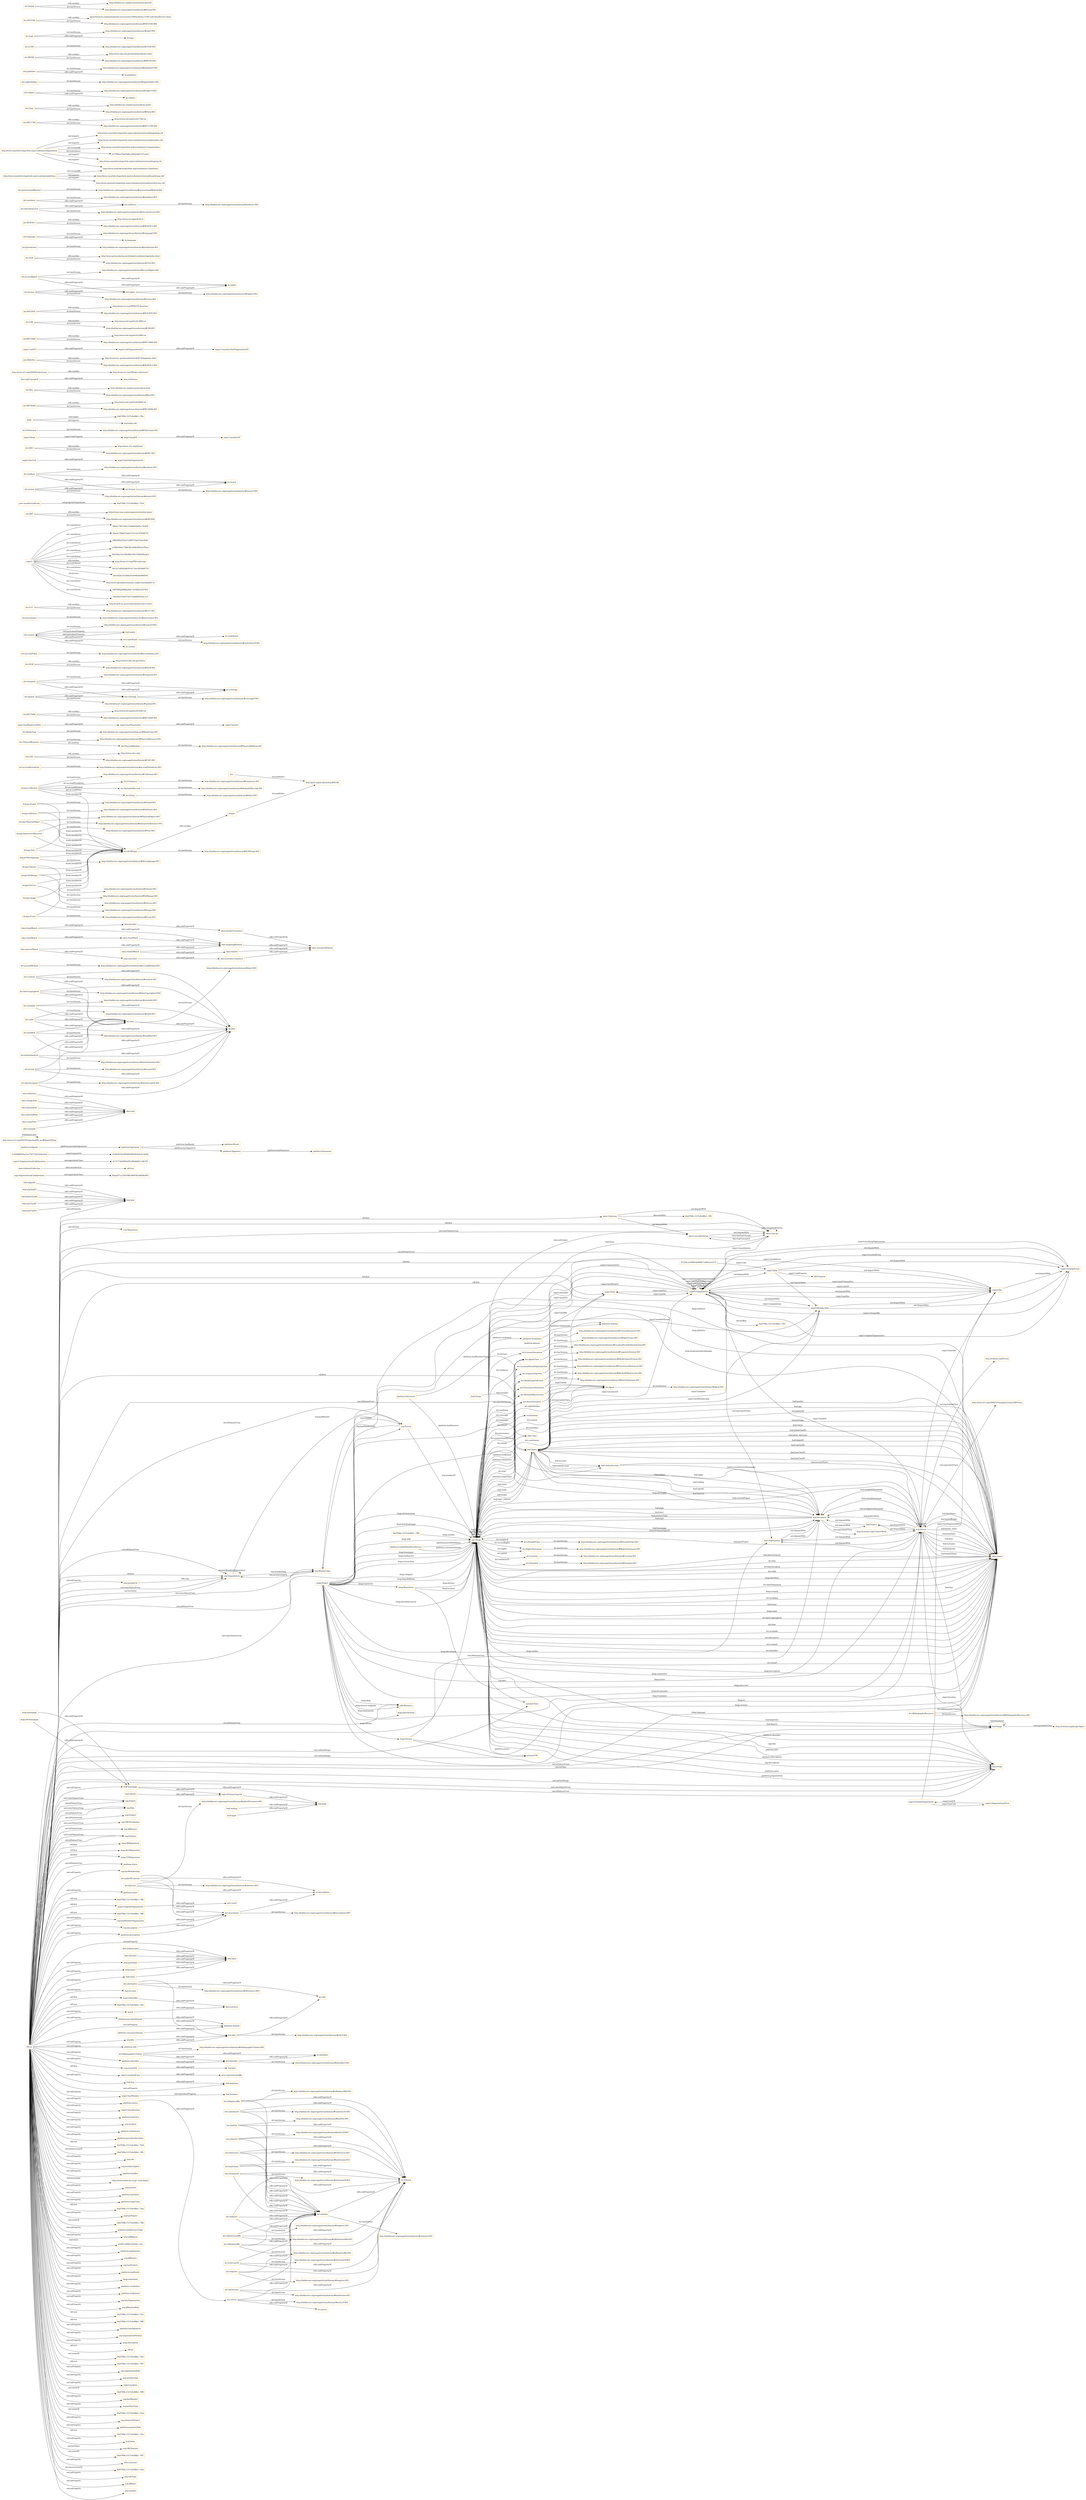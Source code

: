 digraph ar2dtool_diagram { 
rankdir=LR;
size="1501"
node [shape = rectangle, color="orange"]; "scm:Repository" "org:Organization" "org:Project" "org:Membership" "org:Role" "org:OrganizationalCollaboration" "org:Product" "org:Person" "6baad71cc256198b3000181d4f58e997" "org:ORGVocabulary" "org:Affiliation" "skos:Concept" "org:Position" "doap:BKRepository" "doap:ArchRepository" "doap:CVSRepository" "6faf709b:1537e9c88b1:-7ff9" "6faf709b:1537e9c88b1:-7ff5" "skos:OrderedCollection" "skos:Collection" "skos:ConceptScheme" "4c72773bd600ef05cf8b9d80c7c8b791" "2e2b0f68f59ae3a1792716d1bfdac6a9" "orgw3:Post" "orgw3:Site" "orgw3:FormalOrganization" "orgw3:OrganizationalCollaboration" "67324cca2994cafa6d8c7ad8a1ee217f" "9140cb53be894664f46582b4c0a3d3f4" "orgw3:Organization" "orgw3:Role" "orgw3:OrganizationalUnit" "orgw3:ChangeEvent" "orgw3:Membership" "platform:Operation" "platform:Result" "platform:Endpoint" "platform:Signature" "platform:Parameter" "platform:Vocabulary" "platform:Domain" "platform:Harvester" "platform:LinkedDataMicroService" "platform:Entry" "foaf:Image" "foaf:Project" "foaf:Agent" "foaf:Document" "rdfs:Class" "http://www.w3.org/2003/01/geo/wgs84_pos#SpatialThing" "foaf:OnlineAccount" "foaf:Person" "foaf:Organization" "foaf:Group" ; /*classes style*/
	"skos:definition" -> "skos:note" [ label = "rdfs:subPropertyOf" ];
	"dct:created" -> "dc:date" [ label = "rdfs:subPropertyOf" ];
	"dct:created" -> "http://dublincore.org/usage/terms/history/#created-003" [ label = "dct:hasVersion" ];
	"dct:created" -> "dct:date" [ label = "rdfs:subPropertyOf" ];
	"foaf:skypeID" -> "foaf:nick" [ label = "rdfs:subPropertyOf" ];
	"dct:accrualMethod" -> "http://dublincore.org/usage/terms/history/#accrualMethod-003" [ label = "dct:hasVersion" ];
	"skos:narrowerTransitive" -> "skos:semanticRelation" [ label = "rdfs:subPropertyOf" ];
	"dct:BibliographicResource" -> "http://dublincore.org/usage/terms/history/#BibliographicResource-001" [ label = "dct:hasVersion" ];
	"dctype:Sound" -> "dct:DCMIType" [ label = "dcam:memberOf" ];
	"dctype:Sound" -> "http://dublincore.org/usage/terms/history/#Sound-003" [ label = "dct:hasVersion" ];
	"dct:accrualPeriodicity" -> "http://dublincore.org/usage/terms/history/#accrualPeriodicity-003" [ label = "dct:hasVersion" ];
	"dct:LicenseDocument" -> "http://dublincore.org/usage/terms/history/#LicenseDocument-001" [ label = "dct:hasVersion" ];
	"dct:description" -> "dc:description" [ label = "rdfs:subPropertyOf" ];
	"dct:description" -> "http://dublincore.org/usage/terms/history/#descriptionT-001" [ label = "dct:hasVersion" ];
	"dctype:Software" -> "dct:DCMIType" [ label = "dcam:memberOf" ];
	"dctype:Software" -> "http://dublincore.org/usage/terms/history/#Software-003" [ label = "dct:hasVersion" ];
	"dct:UDC" -> "http://www.udcc.org/" [ label = "rdfs:seeAlso" ];
	"dct:UDC" -> "http://dublincore.org/usage/terms/history/#UDC-003" [ label = "dct:hasVersion" ];
	"dct:isReplacedBy" -> "dc:relation" [ label = "rdfs:subPropertyOf" ];
	"dct:isReplacedBy" -> "dct:relation" [ label = "rdfs:subPropertyOf" ];
	"dct:isReplacedBy" -> "http://dublincore.org/usage/terms/history/#isReplacedBy-003" [ label = "dct:hasVersion" ];
	"skos:mappingRelation" -> "skos:semanticRelation" [ label = "rdfs:subPropertyOf" ];
	"dct:hasPart" -> "dc:relation" [ label = "rdfs:subPropertyOf" ];
	"dct:hasPart" -> "http://dublincore.org/usage/terms/history/#hasPart-003" [ label = "dct:hasVersion" ];
	"dct:hasPart" -> "dct:relation" [ label = "rdfs:subPropertyOf" ];
	"dct:Agent" -> "http://dublincore.org/usage/terms/history/#Agent-001" [ label = "dct:hasVersion" ];
	"dctype:InteractiveResource" -> "dct:DCMIType" [ label = "dcam:memberOf" ];
	"dctype:InteractiveResource" -> "http://dublincore.org/usage/terms/history/#InteractiveResource-003" [ label = "dct:hasVersion" ];
	"skos:broader" -> "skos:broaderTransitive" [ label = "rdfs:subPropertyOf" ];
	"dct:source" -> "dc:source" [ label = "rdfs:subPropertyOf" ];
	"dct:source" -> "dct:relation" [ label = "rdfs:subPropertyOf" ];
	"dct:source" -> "http://dublincore.org/usage/terms/history/#sourceT-001" [ label = "dct:hasVersion" ];
	"skos:ConceptScheme" -> "skos:Concept" [ label = "owl:disjointWith" ];
	"dct:PhysicalResource" -> "http://dublincore.org/usage/terms/history/#PhysicalResource-001" [ label = "dct:hasVersion" ];
	"dct:relation" -> "http://dublincore.org/usage/terms/history/#relationT-001" [ label = "dct:hasVersion" ];
	"dct:relation" -> "dc:relation" [ label = "rdfs:subPropertyOf" ];
	"dct:isPartOf" -> "dc:relation" [ label = "rdfs:subPropertyOf" ];
	"dct:isPartOf" -> "dct:relation" [ label = "rdfs:subPropertyOf" ];
	"dct:isPartOf" -> "http://dublincore.org/usage/terms/history/#isPartOf-003" [ label = "dct:hasVersion" ];
	"foaf:weblog" -> "foaf:page" [ label = "rdfs:subPropertyOf" ];
	"platform:description" -> "dct:description" [ label = "rdfs:subPropertyOf" ];
	"dct:MediaType" -> "http://dublincore.org/usage/terms/history/#MediaType-001" [ label = "dct:hasVersion" ];
	"orgw3:originalOrganization" -> "prov:used" [ label = "rdfs:subPropertyOf" ];
	"dct:AgentClass" -> "http://dublincore.org/usage/terms/history/#AgentClass-003" [ label = "dct:hasVersion" ];
	"orgw3:hasPrimarySite" -> "orgw3:hasSite" [ label = "rdfs:subPropertyOf" ];
	"dct:tableOfContents" -> "dct:description" [ label = "rdfs:subPropertyOf" ];
	"dct:tableOfContents" -> "dc:description" [ label = "rdfs:subPropertyOf" ];
	"dct:tableOfContents" -> "http://dublincore.org/usage/terms/history/#tableOfContents-003" [ label = "dct:hasVersion" ];
	"dct:RFC5646" -> "http://www.ietf.org/rfc/rfc5646.txt" [ label = "rdfs:seeAlso" ];
	"dct:RFC5646" -> "http://dublincore.org/usage/terms/history/#RFC5646-001" [ label = "dct:hasVersion" ];
	"skos:broadMatch" -> "skos:broader" [ label = "rdfs:subPropertyOf" ];
	"skos:broadMatch" -> "skos:mappingRelation" [ label = "rdfs:subPropertyOf" ];
	"dct:dateCopyrighted" -> "dct:date" [ label = "rdfs:subPropertyOf" ];
	"dct:dateCopyrighted" -> "dc:date" [ label = "rdfs:subPropertyOf" ];
	"dct:dateCopyrighted" -> "http://dublincore.org/usage/terms/history/#dateCopyrighted-002" [ label = "dct:hasVersion" ];
	"dct:coverage" -> "http://dublincore.org/usage/terms/history/#coverageT-001" [ label = "dct:hasVersion" ];
	"dct:coverage" -> "dc:coverage" [ label = "rdfs:subPropertyOf" ];
	"dct:NLM" -> "http://wwwcf.nlm.nih.gov/class/" [ label = "rdfs:seeAlso" ];
	"dct:NLM" -> "http://dublincore.org/usage/terms/history/#NLM-002" [ label = "dct:hasVersion" ];
	"dct:accrualPolicy" -> "http://dublincore.org/usage/terms/history/#accrualPolicy-003" [ label = "dct:hasVersion" ];
	"skos:related" -> "skos:semanticRelation" [ label = "rdfs:subPropertyOf" ];
	"dct:creator" -> "http://dublincore.org/usage/terms/history/#creatorT-002" [ label = "dct:hasVersion" ];
	"dct:creator" -> "foaf:maker" [ label = "owl:equivalentProperty" ];
	"dct:creator" -> "dct:contributor" [ label = "rdfs:subPropertyOf" ];
	"dct:creator" -> "dc:creator" [ label = "rdfs:subPropertyOf" ];
	"dct:provenance" -> "http://dublincore.org/usage/terms/history/#provenance-002" [ label = "dct:hasVersion" ];
	"dctype:Collection" -> "dct:DCMIType" [ label = "dcam:memberOf" ];
	"dctype:Collection" -> "http://dublincore.org/usage/terms/history/#Collection-003" [ label = "dct:hasVersion" ];
	"dct:LCC" -> "http://lcweb.loc.gov/catdir/cpso/lcco/lcco.html" [ label = "rdfs:seeAlso" ];
	"dct:LCC" -> "http://dublincore.org/usage/terms/history/#LCC-003" [ label = "dct:hasVersion" ];
	"dctype:PhysicalObject" -> "dct:DCMIType" [ label = "dcam:memberOf" ];
	"dctype:PhysicalObject" -> "http://dublincore.org/usage/terms/history/#PhysicalObject-003" [ label = "dct:hasVersion" ];
	"orgw3:" -> "09e5c73612d9c210dd0d2fd5ac7dcf5b" [ label = "dct:contributor" ];
	"orgw3:" -> "dbdcfc789dd7fa0e572133e79304875f" [ label = "dct:contributor" ];
	"orgw3:" -> "28fb380a55b2212f99733ba70ebc856c" [ label = "dct:contributor" ];
	"orgw3:" -> "a328b344e178b438c20db249a3a79ace" [ label = "dct:contributor" ];
	"orgw3:" -> "09a30da14e160e8bb109c104b580aab3" [ label = "dct:contributor" ];
	"orgw3:" -> "http://www.w3.org/TR/vocab-org/" [ label = "rdfs:seeAlso" ];
	"orgw3:" -> "3b1557e85b5b8291417eee383fdd9755" [ label = "dct:contributor" ];
	"orgw3:" -> "bd1ed2b11b16fdcf1be04fabfe80f500" [ label = "dct:contributor" ];
	"orgw3:" -> "http://www.opendatacommons.org/licenses/pddl/1.0/" [ label = "dct:license" ];
	"orgw3:" -> "5f97089a608bb264c73c509d3cf57951" [ label = "dct:contributor" ];
	"orgw3:" -> "76ee95cf7a9cf72b315d448503dec1a7" [ label = "dct:contributor" ];
	"dct:title" -> "dc:title" [ label = "rdfs:subPropertyOf" ];
	"dct:title" -> "http://dublincore.org/usage/terms/history/#titleT-002" [ label = "dct:hasVersion" ];
	"dct:IMT" -> "http://www.iana.org/assignments/media-types/" [ label = "rdfs:seeAlso" ];
	"dct:IMT" -> "http://dublincore.org/usage/terms/history/#IMT-004" [ label = "dct:hasVersion" ];
	"dct:LocationPeriodOrJurisdiction" -> "http://dublincore.org/usage/terms/history/#LocationPeriodOrJurisdiction-001" [ label = "dct:hasVersion" ];
	"prov:wasDerivedFrom" -> "6faf709b:1537e9c88b1:-7fe9" [ label = "owl:propertyChainAxiom" ];
	"dct:medium" -> "http://dublincore.org/usage/terms/history/#medium-003" [ label = "dct:hasVersion" ];
	"dct:medium" -> "dct:format" [ label = "rdfs:subPropertyOf" ];
	"dct:medium" -> "dc:format" [ label = "rdfs:subPropertyOf" ];
	"dct:available" -> "http://dublincore.org/usage/terms/history/#available-003" [ label = "dct:hasVersion" ];
	"dct:available" -> "dc:date" [ label = "rdfs:subPropertyOf" ];
	"dct:available" -> "dct:date" [ label = "rdfs:subPropertyOf" ];
	"orgw3:Membership" -> "orgw3:ChangeEvent" [ label = "owl:disjointWith" ];
	"orgw3:Membership" -> "orgw3:Site" [ label = "owl:disjointWith" ];
	"foaf:icqChatID" -> "foaf:nick" [ label = "rdfs:subPropertyOf" ];
	"skos:changeNote" -> "skos:note" [ label = "rdfs:subPropertyOf" ];
	"skos:prefLabel" -> "rdfs:label" [ label = "rdfs:subPropertyOf" ];
	"orgw3:hasRegisteredSite" -> "orgw3:hasPrimarySite" [ label = "rdfs:subPropertyOf" ];
	"orgw3:hasUnit" -> "orgw3:hasSubOrganization" [ label = "rdfs:subPropertyOf" ];
	"dct:hasFormat" -> "http://dublincore.org/usage/terms/history/#hasFormat-003" [ label = "dct:hasVersion" ];
	"dct:hasFormat" -> "dct:relation" [ label = "rdfs:subPropertyOf" ];
	"dct:hasFormat" -> "dc:relation" [ label = "rdfs:subPropertyOf" ];
	"foaf:homepage" -> "foaf:page" [ label = "rdfs:subPropertyOf" ];
	"foaf:homepage" -> "foaf:isPrimaryTopicOf" [ label = "rdfs:subPropertyOf" ];
	"dct:LinguisticSystem" -> "http://dublincore.org/usage/terms/history/#LinguisticSystem-001" [ label = "dct:hasVersion" ];
	"org:id" -> "skos:notation" [ label = "rdfs:subPropertyOf" ];
	"dct:DDC" -> "http://www.oclc.org/dewey/" [ label = "rdfs:seeAlso" ];
	"dct:DDC" -> "http://dublincore.org/usage/terms/history/#DDC-003" [ label = "dct:hasVersion" ];
	"skos:broaderTransitive" -> "skos:semanticRelation" [ label = "rdfs:subPropertyOf" ];
	"orgw3:headOf" -> "orgw3:memberOf" [ label = "rdfs:subPropertyOf" ];
	"dct:FileFormat" -> "http://dublincore.org/usage/terms/history/#FileFormat-001" [ label = "dct:hasVersion" ];
	"doap:" -> "6faf709b:1537e9c88b1:-7ffa" [ label = "foaf:maker" ];
	"doap:" -> "foaf:index.rdf" [ label = "owl:imports" ];
	"skos:narrowMatch" -> "skos:narrower" [ label = "rdfs:subPropertyOf" ];
	"skos:narrowMatch" -> "skos:mappingRelation" [ label = "rdfs:subPropertyOf" ];
	"skos:hiddenLabel" -> "rdfs:label" [ label = "rdfs:subPropertyOf" ];
	"dct:RFC4646" -> "http://www.ietf.org/rfc/rfc4646.txt" [ label = "rdfs:seeAlso" ];
	"dct:RFC4646" -> "http://dublincore.org/usage/terms/history/#RFC4646-001" [ label = "dct:hasVersion" ];
	"dct:Frequency" -> "http://dublincore.org/usage/terms/history/#Frequency-001" [ label = "dct:hasVersion" ];
	"foaf:maker" -> "dct:creator" [ label = "owl:equivalentProperty" ];
	"dct:bibliographicCitation" -> "http://dublincore.org/usage/terms/history/#bibliographicCitation-002" [ label = "dct:hasVersion" ];
	"dct:bibliographicCitation" -> "dc:identifier" [ label = "rdfs:subPropertyOf" ];
	"dct:bibliographicCitation" -> "dct:identifier" [ label = "rdfs:subPropertyOf" ];
	"dct:replaces" -> "http://dublincore.org/usage/terms/history/#replaces-003" [ label = "dct:hasVersion" ];
	"dct:replaces" -> "dc:relation" [ label = "rdfs:subPropertyOf" ];
	"dct:replaces" -> "dct:relation" [ label = "rdfs:subPropertyOf" ];
	"dct:Box" -> "http://dublincore.org/documents/dcmi-box/" [ label = "rdfs:seeAlso" ];
	"dct:Box" -> "http://dublincore.org/usage/terms/history/#Box-003" [ label = "dct:hasVersion" ];
	"orgw3:Organization" -> "orgw3:Role" [ label = "owl:disjointWith" ];
	"orgw3:Organization" -> "orgw3:ChangeEvent" [ label = "owl:disjointWith" ];
	"orgw3:Organization" -> "foaf:Organization" [ label = "owl:equivalentClass" ];
	"orgw3:Organization" -> "orgw3:Membership" [ label = "owl:disjointWith" ];
	"orgw3:Organization" -> "6faf709b:1537e9c88b1:-7ff2" [ label = "owl:hasKey" ];
	"orgw3:Organization" -> "orgw3:Site" [ label = "owl:disjointWith" ];
	"skos:topConceptOf" -> "skos:inScheme" [ label = "rdfs:subPropertyOf" ];
	"doap:old-homepage" -> "foaf:homepage" [ label = "rdfs:subPropertyOf" ];
	"dct:" -> "http://purl.org/dc/aboutdcmi#DCMI" [ label = "dct:publisher" ];
	"http://www.w3.org/2004/02/skos/core" -> "http://www.w3.org/TR/skos-reference/" [ label = "rdfs:seeAlso" ];
	"foaf:openid" -> "foaf:isPrimaryTopicOf" [ label = "rdfs:subPropertyOf" ];
	"dct:temporal" -> "dct:coverage" [ label = "rdfs:subPropertyOf" ];
	"dct:temporal" -> "http://dublincore.org/usage/terms/history/#temporal-003" [ label = "dct:hasVersion" ];
	"dct:temporal" -> "dc:coverage" [ label = "rdfs:subPropertyOf" ];
	"dct:ISO639-2" -> "http://lcweb.loc.gov/standards/iso639-2/langhome.html" [ label = "rdfs:seeAlso" ];
	"dct:ISO639-2" -> "http://dublincore.org/usage/terms/history/#ISO639-2-003" [ label = "dct:hasVersion" ];
	"dct:valid" -> "dc:date" [ label = "rdfs:subPropertyOf" ];
	"dct:valid" -> "dct:date" [ label = "rdfs:subPropertyOf" ];
	"dct:valid" -> "http://dublincore.org/usage/terms/history/#valid-003" [ label = "dct:hasVersion" ];
	"skos:relatedMatch" -> "skos:related" [ label = "rdfs:subPropertyOf" ];
	"skos:relatedMatch" -> "skos:mappingRelation" [ label = "rdfs:subPropertyOf" ];
	"orgw3:subOrganizationOf" -> "orgw3:transitiveSubOrganizationOf" [ label = "rdfs:subPropertyOf" ];
	"dct:RFC3066" -> "http://www.ietf.org/rfc/rfc3066.txt" [ label = "rdfs:seeAlso" ];
	"dct:RFC3066" -> "http://dublincore.org/usage/terms/history/#RFC3066-002" [ label = "dct:hasVersion" ];
	"doap:name" -> "rdfs:label" [ label = "rdfs:subPropertyOf" ];
	"platform:providesDomain" -> "platform:domain" [ label = "rdfs:subPropertyOf" ];
	"dct:extent" -> "http://dublincore.org/usage/terms/history/#extent-003" [ label = "dct:hasVersion" ];
	"dct:extent" -> "dc:format" [ label = "rdfs:subPropertyOf" ];
	"dct:extent" -> "dct:format" [ label = "rdfs:subPropertyOf" ];
	"dct:MediaTypeOrExtent" -> "http://dublincore.org/usage/terms/history/#MediaTypeOrExtent-001" [ label = "dct:hasVersion" ];
	"dct:URI" -> "http://www.ietf.org/rfc/rfc3986.txt" [ label = "rdfs:seeAlso" ];
	"dct:URI" -> "http://dublincore.org/usage/terms/history/#URI-003" [ label = "dct:hasVersion" ];
	"dct:date" -> "http://dublincore.org/usage/terms/history/#dateT-001" [ label = "dct:hasVersion" ];
	"dct:date" -> "dc:date" [ label = "rdfs:subPropertyOf" ];
	"dct:PhysicalMedium" -> "http://dublincore.org/usage/terms/history/#PhysicalMedium-001" [ label = "dct:hasVersion" ];
	"dct:W3CDTF" -> "http://www.w3.org/TR/NOTE-datetime" [ label = "rdfs:seeAlso" ];
	"dct:W3CDTF" -> "http://dublincore.org/usage/terms/history/#W3CDTF-003" [ label = "dct:hasVersion" ];
	"dct:accessRights" -> "dc:rights" [ label = "rdfs:subPropertyOf" ];
	"dct:accessRights" -> "dct:rights" [ label = "rdfs:subPropertyOf" ];
	"dct:accessRights" -> "http://dublincore.org/usage/terms/history/#accessRights-002" [ label = "dct:hasVersion" ];
	"platform:title" -> "dct:title" [ label = "rdfs:subPropertyOf" ];
	"dct:ProvenanceStatement" -> "http://dublincore.org/usage/terms/history/#ProvenanceStatement-001" [ label = "dct:hasVersion" ];
	"org:OrganizationalCollaboration" -> "6baad71cc256198b3000181d4f58e997" [ label = "owl:equivalentClass" ];
	"dct:TGN" -> "http://www.getty.edu/research/tools/vocabulary/tgn/index.html" [ label = "rdfs:seeAlso" ];
	"dct:TGN" -> "http://dublincore.org/usage/terms/history/#TGN-003" [ label = "dct:hasVersion" ];
	"dct:Jurisdiction" -> "http://dublincore.org/usage/terms/history/#Jurisdiction-001" [ label = "dct:hasVersion" ];
	"dct:DCMIType" -> "dctype:" [ label = "rdfs:seeAlso" ];
	"dct:DCMIType" -> "http://dublincore.org/usage/terms/history/#DCMIType-005" [ label = "dct:hasVersion" ];
	"orgw3:identifier" -> "skos:notation" [ label = "rdfs:subPropertyOf" ];
	"dct:language" -> "http://dublincore.org/usage/terms/history/#languageT-001" [ label = "dct:hasVersion" ];
	"dct:language" -> "dc:language" [ label = "rdfs:subPropertyOf" ];
	"orgw3:OrganizationalCollaboration" -> "4c72773bd600ef05cf8b9d80c7c8b791" [ label = "owl:equivalentClass" ];
	"foaf:Image" -> "http://schema.org/ImageObject" [ label = "owl:equivalentClass" ];
	"foaf:Person" -> "foaf:Project" [ label = "owl:disjointWith" ];
	"foaf:Person" -> "http://schema.org/Person" [ label = "owl:equivalentClass" ];
	"foaf:Person" -> "http://www.w3.org/2000/10/swap/pim/contact#Person" [ label = "owl:equivalentClass" ];
	"foaf:Person" -> "foaf:Organization" [ label = "owl:disjointWith" ];
	"orgw3:Head" -> "orgw3:headOf" [ label = "orgw3:roleProperty" ];
	"org:createdOn" -> "org:date" [ label = "rdfs:subPropertyOf" ];
	"dct:isRequiredBy" -> "dc:relation" [ label = "rdfs:subPropertyOf" ];
	"dct:isRequiredBy" -> "http://dublincore.org/usage/terms/history/#isRequiredBy-003" [ label = "dct:hasVersion" ];
	"dct:isRequiredBy" -> "dct:relation" [ label = "rdfs:subPropertyOf" ];
	"dct:ISO639-3" -> "http://www.sil.org/iso639-3/" [ label = "rdfs:seeAlso" ];
	"dct:ISO639-3" -> "http://dublincore.org/usage/terms/history/#ISO639-3-001" [ label = "dct:hasVersion" ];
	"foaf:name" -> "rdfs:label" [ label = "rdfs:subPropertyOf" ];
	"dctype:Text" -> "dct:DCMIType" [ label = "dcam:memberOf" ];
	"dctype:Text" -> "http://dublincore.org/usage/terms/history/#Text-003" [ label = "dct:hasVersion" ];
	"orgw3:unitOf" -> "orgw3:subOrganizationOf" [ label = "rdfs:subPropertyOf" ];
	"dctype:MovingImage" -> "dct:DCMIType" [ label = "dcam:memberOf" ];
	"dctype:MovingImage" -> "http://dublincore.org/usage/terms/history/#MovingImage-003" [ label = "dct:hasVersion" ];
	"skos:historyNote" -> "skos:note" [ label = "rdfs:subPropertyOf" ];
	"dctype:Image" -> "dct:DCMIType" [ label = "dcam:memberOf" ];
	"dctype:Image" -> "http://dublincore.org/usage/terms/history/#Image-004" [ label = "dct:hasVersion" ];
	"skos:editorialNote" -> "skos:note" [ label = "rdfs:subPropertyOf" ];
	"dct:isVersionOf" -> "http://dublincore.org/usage/terms/history/#isVersionOf-003" [ label = "dct:hasVersion" ];
	"dct:isVersionOf" -> "dct:relation" [ label = "rdfs:subPropertyOf" ];
	"dct:isVersionOf" -> "dc:relation" [ label = "rdfs:subPropertyOf" ];
	"orgw3:Site" -> "orgw3:ChangeEvent" [ label = "owl:disjointWith" ];
	"orgw3:resultedFrom" -> "prov:wasGeneratedBy" [ label = "rdfs:subPropertyOf" ];
	"dct:conformsTo" -> "dc:relation" [ label = "rdfs:subPropertyOf" ];
	"dct:conformsTo" -> "http://dublincore.org/usage/terms/history/#conformsTo-003" [ label = "dct:hasVersion" ];
	"dct:conformsTo" -> "dct:relation" [ label = "rdfs:subPropertyOf" ];
	"dct:issued" -> "dct:date" [ label = "rdfs:subPropertyOf" ];
	"dct:issued" -> "http://dublincore.org/usage/terms/history/#issued-003" [ label = "dct:hasVersion" ];
	"dct:issued" -> "dc:date" [ label = "rdfs:subPropertyOf" ];
	"foaf:yahooChatID" -> "foaf:nick" [ label = "rdfs:subPropertyOf" ];
	"dct:abstract" -> "dct:description" [ label = "rdfs:subPropertyOf" ];
	"dct:abstract" -> "dc:description" [ label = "rdfs:subPropertyOf" ];
	"dct:abstract" -> "http://dublincore.org/usage/terms/history/#abstract-003" [ label = "dct:hasVersion" ];
	"dct:MethodOfAccrual" -> "http://dublincore.org/usage/terms/history/#MethodOfAccrual-001" [ label = "dct:hasVersion" ];
	"foaf:aimChatID" -> "foaf:nick" [ label = "rdfs:subPropertyOf" ];
	"dctype:StillImage" -> "http://dublincore.org/usage/terms/history/#StillImage-003" [ label = "dct:hasVersion" ];
	"dctype:StillImage" -> "dct:DCMIType" [ label = "dcam:memberOf" ];
	"platform:consumesDomain" -> "platform:domain" [ label = "rdfs:subPropertyOf" ];
	"skos:exactMatch" -> "skos:closeMatch" [ label = "rdfs:subPropertyOf" ];
	"dct:audience" -> "http://dublincore.org/usage/terms/history/#audience-003" [ label = "dct:hasVersion" ];
	"dct:references" -> "dc:relation" [ label = "rdfs:subPropertyOf" ];
	"dct:references" -> "http://dublincore.org/usage/terms/history/#references-003" [ label = "dct:hasVersion" ];
	"dct:references" -> "dct:relation" [ label = "rdfs:subPropertyOf" ];
	"skos:scopeNote" -> "skos:note" [ label = "rdfs:subPropertyOf" ];
	"dct:alternative" -> "dct:title" [ label = "rdfs:subPropertyOf" ];
	"dct:alternative" -> "dc:title" [ label = "rdfs:subPropertyOf" ];
	"dct:alternative" -> "http://dublincore.org/usage/terms/history/#alternative-003" [ label = "dct:hasVersion" ];
	"skos:altLabel" -> "rdfs:label" [ label = "rdfs:subPropertyOf" ];
	"dct:identifier" -> "dc:identifier" [ label = "rdfs:subPropertyOf" ];
	"dct:identifier" -> "http://dublincore.org/usage/terms/history/#identifierT-001" [ label = "dct:hasVersion" ];
	"doap:homepage" -> "foaf:homepage" [ label = "rdfs:subPropertyOf" ];
	"skos:narrower" -> "skos:narrowerTransitive" [ label = "rdfs:subPropertyOf" ];
	"dct:instructionalMethod" -> "http://dublincore.org/usage/terms/history/#instructionalMethod-002" [ label = "dct:hasVersion" ];
	"dct:dateSubmitted" -> "dc:date" [ label = "rdfs:subPropertyOf" ];
	"dct:dateSubmitted" -> "dct:date" [ label = "rdfs:subPropertyOf" ];
	"dct:dateSubmitted" -> "http://dublincore.org/usage/terms/history/#dateSubmitted-002" [ label = "dct:hasVersion" ];
	"http://www.smartdeveloperhub.org/vocabulary/organization" -> "817996ea76dc9d8ec850b2d937e7a032" [ label = "dct:contributor" ];
	"http://www.smartdeveloperhub.org/vocabulary/organization" -> "http://www.smartdeveloperhub.org/vocabulary/external/org/org.ttl" [ label = "owl:imports" ];
	"http://www.smartdeveloperhub.org/vocabulary/organization" -> "http://www.smartdeveloperhub.org/vocabulary/v1/platform" [ label = "owl:imports" ];
	"http://www.smartdeveloperhub.org/vocabulary/organization" -> "http://www.smartdeveloperhub.org/vocabulary/external/doap/doap.rdf" [ label = "owl:imports" ];
	"http://www.smartdeveloperhub.org/vocabulary/organization" -> "http://www.smartdeveloperhub.org/vocabulary/external/skos/skos.rdf" [ label = "owl:imports" ];
	"http://www.smartdeveloperhub.org/vocabulary/organization" -> "http://www.smartdeveloperhub.org/vocabulary/v1/organization" [ label = "owl:versionIRI" ];
	"dct:isFormatOf" -> "http://dublincore.org/usage/terms/history/#isFormatOf-003" [ label = "dct:hasVersion" ];
	"dct:isFormatOf" -> "dc:relation" [ label = "rdfs:subPropertyOf" ];
	"dct:isFormatOf" -> "dct:relation" [ label = "rdfs:subPropertyOf" ];
	"dctype:Event" -> "dct:DCMIType" [ label = "dcam:memberOf" ];
	"dctype:Event" -> "http://dublincore.org/usage/terms/history/#Event-003" [ label = "dct:hasVersion" ];
	"dct:mediator" -> "http://dublincore.org/usage/terms/history/#mediator-003" [ label = "dct:hasVersion" ];
	"dct:mediator" -> "dct:audience" [ label = "rdfs:subPropertyOf" ];
	"foaf:Organization" -> "foaf:Document" [ label = "owl:disjointWith" ];
	"foaf:Organization" -> "foaf:Person" [ label = "owl:disjointWith" ];
	"dct:Policy" -> "http://dublincore.org/usage/terms/history/#Policy-001" [ label = "dct:hasVersion" ];
	"dct:MethodOfInstruction" -> "http://dublincore.org/usage/terms/history/#MethodOfInstruction-001" [ label = "dct:hasVersion" ];
	"org:description" -> "dct:description" [ label = "rdfs:subPropertyOf" ];
	"dct:SizeOrDuration" -> "http://dublincore.org/usage/terms/history/#SizeOrDuration-001" [ label = "dct:hasVersion" ];
	"dct:isReferencedBy" -> "dc:relation" [ label = "rdfs:subPropertyOf" ];
	"dct:isReferencedBy" -> "dct:relation" [ label = "rdfs:subPropertyOf" ];
	"dct:isReferencedBy" -> "http://dublincore.org/usage/terms/history/#isReferencedBy-003" [ label = "dct:hasVersion" ];
	"foaf:msnChatID" -> "foaf:nick" [ label = "rdfs:subPropertyOf" ];
	"dct:RFC1766" -> "http://www.ietf.org/rfc/rfc1766.txt" [ label = "rdfs:seeAlso" ];
	"dct:RFC1766" -> "http://dublincore.org/usage/terms/history/#RFC1766-003" [ label = "dct:hasVersion" ];
	"http://www.smartdeveloperhub.org/vocabulary/platform" -> "http://www.smartdeveloperhub.org/vocabulary/external/dcmi/dctype.rdf" [ label = "owl:imports" ];
	"http://www.smartdeveloperhub.org/vocabulary/platform" -> "http://www.smartdeveloperhub.org/vocabulary/external/dcmi/dcterms.rdf" [ label = "owl:imports" ];
	"http://www.smartdeveloperhub.org/vocabulary/platform" -> "http://www.smartdeveloperhub.org/vocabulary/v1/platform" [ label = "owl:versionIRI" ];
	"dct:Point" -> "http://dublincore.org/documents/dcmi-point/" [ label = "rdfs:seeAlso" ];
	"dct:Point" -> "http://dublincore.org/usage/terms/history/#Point-003" [ label = "dct:hasVersion" ];
	"skos:closeMatch" -> "skos:mappingRelation" [ label = "rdfs:subPropertyOf" ];
	"dct:requires" -> "http://dublincore.org/usage/terms/history/#requires-003" [ label = "dct:hasVersion" ];
	"dct:requires" -> "dc:relation" [ label = "rdfs:subPropertyOf" ];
	"dct:requires" -> "dct:relation" [ label = "rdfs:subPropertyOf" ];
	"dct:rights" -> "http://dublincore.org/usage/terms/history/#rightsT-001" [ label = "dct:hasVersion" ];
	"dct:rights" -> "dc:rights" [ label = "rdfs:subPropertyOf" ];
	"dct:subject" -> "http://dublincore.org/usage/terms/history/#subjectT-002" [ label = "dct:hasVersion" ];
	"dct:subject" -> "dc:subject" [ label = "rdfs:subPropertyOf" ];
	"dct:PeriodOfTime" -> "http://dublincore.org/usage/terms/history/#PeriodOfTime-001" [ label = "dct:hasVersion" ];
	"foaf:isPrimaryTopicOf" -> "foaf:page" [ label = "rdfs:subPropertyOf" ];
	"dct:rightsHolder" -> "http://dublincore.org/usage/terms/history/#rightsHolder-002" [ label = "dct:hasVersion" ];
	"dct:spatial" -> "http://dublincore.org/usage/terms/history/#spatial-003" [ label = "dct:hasVersion" ];
	"dct:spatial" -> "dct:coverage" [ label = "rdfs:subPropertyOf" ];
	"dct:spatial" -> "dc:coverage" [ label = "rdfs:subPropertyOf" ];
	"dct:publisher" -> "http://dublincore.org/usage/terms/history/#publisherT-001" [ label = "dct:hasVersion" ];
	"dct:publisher" -> "dc:publisher" [ label = "rdfs:subPropertyOf" ];
	"dct:RightsStatement" -> "http://dublincore.org/usage/terms/history/#RightsStatement-001" [ label = "dct:hasVersion" ];
	"dct:MESH" -> "http://www.nlm.nih.gov/mesh/meshhome.html" [ label = "rdfs:seeAlso" ];
	"dct:MESH" -> "http://dublincore.org/usage/terms/history/#MESH-003" [ label = "dct:hasVersion" ];
	"foaf:img" -> "foaf:depiction" [ label = "rdfs:subPropertyOf" ];
	"foaf:Project" -> "foaf:Document" [ label = "owl:disjointWith" ];
	"foaf:Project" -> "foaf:Person" [ label = "owl:disjointWith" ];
	"platform:identifier" -> "dct:identifier" [ label = "rdfs:subPropertyOf" ];
	"org:title" -> "dct:title" [ label = "rdfs:subPropertyOf" ];
	"dct:Location" -> "http://dublincore.org/usage/terms/history/#Location-001" [ label = "dct:hasVersion" ];
	"dctype:Dataset" -> "dct:DCMIType" [ label = "dcam:memberOf" ];
	"dctype:Dataset" -> "http://dublincore.org/usage/terms/history/#Dataset-003" [ label = "dct:hasVersion" ];
	"orgw3:hasMember" -> "foaf:member" [ label = "owl:equivalentProperty" ];
	"dct:format" -> "http://dublincore.org/usage/terms/history/#formatT-001" [ label = "dct:hasVersion" ];
	"dct:format" -> "dc:format" [ label = "rdfs:subPropertyOf" ];
	"dctype:Service" -> "dct:DCMIType" [ label = "dcam:memberOf" ];
	"dctype:Service" -> "http://dublincore.org/usage/terms/history/#Service-003" [ label = "dct:hasVersion" ];
	"dct:LCSH" -> "http://dublincore.org/usage/terms/history/#LCSH-003" [ label = "dct:hasVersion" ];
	"foaf:Document" -> "foaf:Project" [ label = "owl:disjointWith" ];
	"foaf:Document" -> "foaf:Organization" [ label = "owl:disjointWith" ];
	"foaf:Document" -> "http://schema.org/CreativeWork" [ label = "owl:equivalentClass" ];
	"org:memberOf" -> "org:Organization" [ label = "rdfs:rain" ];
	"foaf:tipjar" -> "foaf:page" [ label = "rdfs:subPropertyOf" ];
	"dctype:" -> "http://purl.org/dc/aboutdcmi#DCMI" [ label = "dct:publisher" ];
	"dct:license" -> "dc:rights" [ label = "rdfs:subPropertyOf" ];
	"dct:license" -> "http://dublincore.org/usage/terms/history/#license-002" [ label = "dct:hasVersion" ];
	"dct:license" -> "dct:rights" [ label = "rdfs:subPropertyOf" ];
	"dct:type" -> "http://dublincore.org/usage/terms/history/#typeT-001" [ label = "dct:hasVersion" ];
	"dct:type" -> "dc:type" [ label = "rdfs:subPropertyOf" ];
	"dct:ISO3166" -> "http://www.iso.org/iso/en/prods-services/iso3166ma/02iso-3166-code-lists/list-en1.html" [ label = "rdfs:seeAlso" ];
	"dct:ISO3166" -> "http://dublincore.org/usage/terms/history/#ISO3166-004" [ label = "dct:hasVersion" ];
	"dct:contributor" -> "dc:contributor" [ label = "rdfs:subPropertyOf" ];
	"dct:contributor" -> "http://dublincore.org/usage/terms/history/#contributorT-001" [ label = "dct:hasVersion" ];
	"foaf:Agent" -> "dct:Agent" [ label = "owl:equivalentClass" ];
	"orgw3:Role" -> "orgw3:ChangeEvent" [ label = "owl:disjointWith" ];
	"orgw3:Role" -> "orgw3:Site" [ label = "owl:disjointWith" ];
	"orgw3:Role" -> "orgw3:Membership" [ label = "owl:disjointWith" ];
	"skos:Collection" -> "skos:ConceptScheme" [ label = "owl:disjointWith" ];
	"skos:Collection" -> "skos:Concept" [ label = "owl:disjointWith" ];
	"dct:Standard" -> "http://dublincore.org/usage/terms/history/#Standard-001" [ label = "dct:hasVersion" ];
	"platform:source" -> "dct:source" [ label = "rdfs:subPropertyOf" ];
	"skos:example" -> "skos:note" [ label = "rdfs:subPropertyOf" ];
	"dct:Period" -> "http://dublincore.org/documents/dcmi-period/" [ label = "rdfs:seeAlso" ];
	"dct:Period" -> "http://dublincore.org/usage/terms/history/#Period-003" [ label = "dct:hasVersion" ];
	"dct:modified" -> "dct:date" [ label = "rdfs:subPropertyOf" ];
	"dct:modified" -> "dc:date" [ label = "rdfs:subPropertyOf" ];
	"dct:modified" -> "http://dublincore.org/usage/terms/history/#modified-003" [ label = "dct:hasVersion" ];
	"dct:dateAccepted" -> "dc:date" [ label = "rdfs:subPropertyOf" ];
	"dct:dateAccepted" -> "http://dublincore.org/usage/terms/history/#dateAccepted-002" [ label = "dct:hasVersion" ];
	"dct:dateAccepted" -> "dct:date" [ label = "rdfs:subPropertyOf" ];
	"NULL" -> "org:memberOf" [ label = "owl:onProperty" ];
	"NULL" -> "orgw3:classification" [ label = "owl:onProperty" ];
	"NULL" -> "platform:hasEntry" [ label = "owl:onProperty" ];
	"NULL" -> "scm:location" [ label = "owl:onProperty" ];
	"NULL" -> "platform:isSequence" [ label = "owl:onProperty" ];
	"NULL" -> "platform:description" [ label = "owl:onProperty" ];
	"NULL" -> "xsd:anyURI" [ label = "owl:onDataRange" ];
	"NULL" -> "doap:name" [ label = "owl:onProperty" ];
	"NULL" -> "skos:Concept" [ label = "rdf:first" ];
	"NULL" -> "platform:providesOperation" [ label = "owl:onProperty" ];
	"NULL" -> "doap:BKRepository" [ label = "rdf:first" ];
	"NULL" -> "6faf709b:1537e9c88b1:-7fe8" [ label = "rdf:rest" ];
	"NULL" -> "6faf709b:1537e9c88b1:-7ffc" [ label = "owl:intersectionOf" ];
	"NULL" -> "org:role" [ label = "owl:onProperty" ];
	"NULL" -> "org:membershipOn" [ label = "owl:onProperty" ];
	"NULL" -> "platform:hasKey" [ label = "owl:onProperty" ];
	"NULL" -> "http://www.asahi-net.or.jp/~ax2s-kmtn/" [ label = "foaf:homepage" ];
	"NULL" -> "org:position" [ label = "owl:onProperty" ];
	"NULL" -> "platform:hasValue" [ label = "owl:onProperty" ];
	"NULL" -> "platform:targetType" [ label = "owl:onProperty" ];
	"NULL" -> "orgw3:Organization" [ label = "owl:allValuesFrom" ];
	"NULL" -> "6faf709b:1537e9c88b1:-7fea" [ label = "rdf:rest" ];
	"NULL" -> "org:Person" [ label = "owl:allValuesFrom" ];
	"NULL" -> "org:hasProject" [ label = "owl:onProperty" ];
	"NULL" -> "orgw3:resultedFrom" [ label = "rdf:first" ];
	"NULL" -> "org:ORGVocabulary" [ label = "owl:someValuesFrom" ];
	"NULL" -> "6faf709b:1537e9c88b1:-7ff4" [ label = "owl:unionOf" ];
	"NULL" -> "foaf:Image" [ label = "owl:allValuesFrom" ];
	"NULL" -> "xsd:string" [ label = "owl:allValuesFrom" ];
	"NULL" -> "org:Position" [ label = "owl:someValuesFrom" ];
	"NULL" -> "platform:hasResourceType" [ label = "owl:onProperty" ];
	"NULL" -> "org:Organization" [ label = "owl:someValuesFrom" ];
	"NULL" -> "org:isAffiliated" [ label = "owl:onProperty" ];
	"NULL" -> "mailto:edd@usefulinc.com" [ label = "foaf:mbox" ];
	"NULL" -> "rdfs:Resource" [ label = "owl:allValuesFrom" ];
	"NULL" -> "org:Product" [ label = "owl:allValuesFrom" ];
	"NULL" -> "platform:source" [ label = "owl:onProperty" ];
	"NULL" -> "org:Affiliation" [ label = "owl:allValuesFrom" ];
	"NULL" -> "platform:implements" [ label = "owl:onProperty" ];
	"NULL" -> "skos:prefLabel" [ label = "owl:onProperty" ];
	"NULL" -> "org:affiliation" [ label = "owl:onProperty" ];
	"NULL" -> "org:hasProduct" [ label = "owl:onProperty" ];
	"NULL" -> "orgw3:hasMember" [ label = "owl:onProperty" ];
	"NULL" -> "org:id" [ label = "owl:onProperty" ];
	"NULL" -> "platform:hasResult" [ label = "owl:onProperty" ];
	"NULL" -> "doap:repository" [ label = "owl:onProperty" ];
	"NULL" -> "org:Project" [ label = "owl:someValuesFrom" ];
	"NULL" -> "org:Membership" [ label = "owl:allValuesFrom" ];
	"NULL" -> "xsd:dateTime" [ label = "owl:onDataRange" ];
	"NULL" -> "platform:vocabulary" [ label = "owl:onProperty" ];
	"NULL" -> "foaf:Agent" [ label = "rdf:first" ];
	"NULL" -> "foaf:name" [ label = "owl:onProperty" ];
	"NULL" -> "orgw3:originalOrganization" [ label = "rdf:first" ];
	"NULL" -> "foaf:homepage" [ label = "owl:onProperty" ];
	"NULL" -> "platform:isOptional" [ label = "owl:onProperty" ];
	"NULL" -> "platform:Entry" [ label = "owl:allValuesFrom" ];
	"NULL" -> "org:hasOrganization" [ label = "owl:onProperty" ];
	"NULL" -> "platform:providesDomain" [ label = "owl:onProperty" ];
	"NULL" -> "org:description" [ label = "owl:onProperty" ];
	"NULL" -> "org:affiliationWith" [ label = "owl:onProperty" ];
	"NULL" -> "6faf709b:1537e9c88b1:-7fec" [ label = "rdf:rest" ];
	"NULL" -> "org:Role" [ label = "owl:someValuesFrom" ];
	"NULL" -> "6faf709b:1537e9c88b1:-7ff0" [ label = "rdf:rest" ];
	"NULL" -> "platform:hasSignature" [ label = "owl:onProperty" ];
	"NULL" -> "org:organizationPosition" [ label = "owl:onProperty" ];
	"NULL" -> "doap:CVSRepository" [ label = "rdf:first" ];
	"NULL" -> "doap:description" [ label = "owl:onProperty" ];
	"NULL" -> "rdf:nil" [ label = "rdf:rest" ];
	"NULL" -> "6faf709b:1537e9c88b1:-7fef" [ label = "owl:unionOf" ];
	"NULL" -> "org:Organization" [ label = "owl:hasValue" ];
	"NULL" -> "org:Membership" [ label = "owl:someValuesFrom" ];
	"NULL" -> "6faf709b:1537e9c88b1:-7ff7" [ label = "rdf:rest" ];
	"NULL" -> "org:organizationRole" [ label = "owl:onProperty" ];
	"NULL" -> "foaf:Document" [ label = "owl:allValuesFrom" ];
	"NULL" -> "org:membership" [ label = "owl:onProperty" ];
	"NULL" -> "org:Person" [ label = "owl:someValuesFrom" ];
	"NULL" -> "orgw3:purpose" [ label = "owl:onProperty" ];
	"NULL" -> "6faf709b:1537e9c88b1:-7ff8" [ label = "owl:unionOf" ];
	"NULL" -> "org:hasMember" [ label = "owl:onProperty" ];
	"NULL" -> "org:positionType" [ label = "owl:onProperty" ];
	"NULL" -> "6faf709b:1537e9c88b1:-7fed" [ label = "owl:unionOf" ];
	"NULL" -> "org:Organization" [ label = "owl:allValuesFrom" ];
	"NULL" -> "org:Organization" [ label = "rdf:first" ];
	"NULL" -> "platform:domain" [ label = "owl:onProperty" ];
	"NULL" -> "org:relatesToProject" [ label = "owl:onProperty" ];
	"NULL" -> "platform:title" [ label = "owl:onProperty" ];
	"NULL" -> "org:Project" [ label = "owl:allValuesFrom" ];
	"NULL" -> "skos:Concept" [ label = "owl:someValuesFrom" ];
	"NULL" -> "platform:propertyPath" [ label = "owl:onProperty" ];
	"NULL" -> "orgw3:identifier" [ label = "rdf:first" ];
	"NULL" -> "orgw3:Post" [ label = "rdf:first" ];
	"NULL" -> "scm:Repository" [ label = "owl:onClass" ];
	"NULL" -> "6faf709b:1537e9c88b1:-7fee" [ label = "rdf:rest" ];
	"NULL" -> "foaf:Image" [ label = "owl:onClass" ];
	"NULL" -> "xsd:string" [ label = "owl:onDataRange" ];
	"NULL" -> "foaf:mbox" [ label = "owl:onProperty" ];
	"NULL" -> "org:Position" [ label = "owl:allValuesFrom" ];
	"NULL" -> "org:ORGDomain" [ label = "owl:hasValue" ];
	"NULL" -> "6faf709b:1537e9c88b1:-7ff1" [ label = "owl:unionOf" ];
	"NULL" -> "rdfs:comment" [ label = "owl:onProperty" ];
	"NULL" -> "6faf709b:1537e9c88b1:-7feb" [ label = "owl:intersectionOf" ];
	"NULL" -> "orgw3:Membership" [ label = "rdf:first" ];
	"NULL" -> "org:roleType" [ label = "owl:onProperty" ];
	"NULL" -> "org:affiliate" [ label = "owl:onProperty" ];
	"NULL" -> "org:Role" [ label = "owl:allValuesFrom" ];
	"NULL" -> "org:member" [ label = "owl:onProperty" ];
	"NULL" -> "org:hasMembership" [ label = "owl:onProperty" ];
	"NULL" -> "foaf:depiction" [ label = "owl:onProperty" ];
	"NULL" -> "foaf:img" [ label = "owl:onProperty" ];
	"NULL" -> "platform:identifier" [ label = "owl:onProperty" ];
	"NULL" -> "org:title" [ label = "owl:onProperty" ];
	"NULL" -> "rdfs:label" [ label = "owl:onProperty" ];
	"NULL" -> "doap:ArchRepository" [ label = "rdf:first" ];
	"NULL" -> "org:createdOn" [ label = "owl:onProperty" ];
	"NULL" -> "platform:name" [ label = "owl:onProperty" ];
	"NULL" -> "6faf709b:1537e9c88b1:-7ffb" [ label = "rdf:rest" ];
	"NULL" -> "6faf709b:1537e9c88b1:-7ff6" [ label = "rdf:rest" ];
	"NULL" -> "org:hasMemberOrganization" [ label = "owl:onProperty" ];
	"NULL" -> "foaf:nick" [ label = "owl:onProperty" ];
	"NULL" -> "foaf:account" [ label = "owl:onProperty" ];
	"NULL" -> "orgw3:Organization" [ label = "rdf:first" ];
	"NULL" -> "6faf709b:1537e9c88b1:-7ff3" [ label = "rdf:rest" ];
	"NULL" -> "foaf:OnlineAccount" [ label = "owl:allValuesFrom" ];
	"NULL" -> "skos:Collection" [ label = "rdf:first" ];
	"NULL" -> "xsd:string" [ label = "owl:someValuesFrom" ];
	"dct:educationLevel" -> "dct:audience" [ label = "rdfs:subPropertyOf" ];
	"dct:educationLevel" -> "http://dublincore.org/usage/terms/history/#educationLevel-002" [ label = "dct:hasVersion" ];
	"dct:hasVersion" -> "http://dublincore.org/usage/terms/history/#hasVersion-003" [ label = "dct:hasVersion" ];
	"dct:hasVersion" -> "dc:relation" [ label = "rdfs:subPropertyOf" ];
	"dct:hasVersion" -> "dct:relation" [ label = "rdfs:subPropertyOf" ];
	"owl:Thing" -> "dct:LinguisticSystem" [ label = "dct:language" ];
	"owl:Thing" -> "dct:AgentClass" [ label = "dct:mediator" ];
	"owl:Thing" -> "foaf:Document" [ label = "foaf:page" ];
	"skos:ConceptScheme" -> "skos:Concept" [ label = "skos:hasTopConcept" ];
	"orgw3:Role" -> "rdf:Property" [ label = "orgw3:roleProperty" ];
	"orgw3:Organization" -> "orgw3:ChangeEvent" [ label = "orgw3:resultedFrom" ];
	"dctype:Collection" -> "dct:MethodOfAccrual" [ label = "dct:accrualMethod" ];
	"owl:Thing" -> "xsd:string" [ label = "org:title" ];
	"doap:Version" -> "rdfs:Literal" [ label = "doap:revision" ];
	"owl:Thing" -> "xsd:anyURI" [ label = "platform:source" ];
	"owl:Thing" -> "rdfs:Literal" [ label = "foaf:dnaChecksum" ];
	"foaf:Agent" -> "owl:Thing" [ label = "foaf:topic_interest" ];
	"foaf:Document" -> "owl:Thing" [ label = "foaf:sha1" ];
	"foaf:Image" -> "owl:Thing" [ label = "foaf:depicts" ];
	"doap:Project" -> "owl:Thing" [ label = "doap:download-mirror" ];
	"owl:Thing" -> "rdfs:Literal" [ label = "dct:title" ];
	"owl:Thing" -> "dct:AgentClass" [ label = "dct:audience" ];
	"owl:Thing" -> "rdfs:Literal" [ label = "dct:dateAccepted" ];
	"orgw3:Site" -> "owl:Thing" [ label = "orgw3:siteAddress" ];
	"doap:Project" -> "owl:Thing" [ label = "doap:old-homepage" ];
	"doap:Project" -> "owl:Thing" [ label = "doap:download-page" ];
	"owl:Thing" -> "platform:Vocabulary" [ label = "platform:vocabulary" ];
	"owl:Thing" -> "dct:Agent" [ label = "dct:creator" ];
	"foaf:Agent" -> "rdfs:Literal" [ label = "foaf:msnChatID" ];
	"foaf:Person" -> "rdfs:Literal" [ label = "foaf:family_name" ];
	"owl:Thing" -> "skos:ConceptScheme" [ label = "skos:inScheme" ];
	"foaf:OnlineAccount" -> "foaf:Document" [ label = "foaf:accountServiceHomepage" ];
	"org:Person" -> "org:Membership" [ label = "org:hasMembership" ];
	"orgw3:Membership" -> "foaf:Agent" [ label = "orgw3:member" ];
	"foaf:Agent" -> "owl:Thing" [ label = "foaf:mbox" ];
	"foaf:Person" -> "rdfs:Literal" [ label = "foaf:lastName" ];
	"platform:Harvester" -> "owl:Thing" [ label = "platform:hasResource" ];
	"owl:Thing" -> "dct:Standard" [ label = "dct:conformsTo" ];
	"foaf:Person" -> "foaf:Document" [ label = "foaf:workInfoHomepage" ];
	"platform:LinkedDataMicroService" -> "owl:Thing" [ label = "platform:providesDomain" ];
	"doap:Version" -> "rdfs:Literal" [ label = "doap:os" ];
	"foaf:Image" -> "foaf:Image" [ label = "foaf:thumbnail" ];
	"doap:Repository" -> "owl:Thing" [ label = "doap:browse" ];
	"orgw3:Post" -> "orgw3:Organization" [ label = "orgw3:postIn" ];
	"platform:Operation" -> "platform:Signature" [ label = "platform:hasSignature" ];
	"foaf:Agent" -> "orgw3:Membership" [ label = "orgw3:hasMembership" ];
	"doap:Project" -> "foaf:Person" [ label = "doap:maintainer" ];
	"doap:Project" -> "foaf:Person" [ label = "doap:tester" ];
	"doap:Project" -> "rdfs:Literal" [ label = "doap:language" ];
	"orgw3:Organization" -> "owl:Thing" [ label = "orgw3:purpose" ];
	"doap:Project" -> "doap:Repository" [ label = "doap:repository" ];
	"platform:Harvester" -> "rdfs:Class" [ label = "platform:hasResourceType" ];
	"org:Organization" -> "org:Person" [ label = "org:hasMember" ];
	"foaf:Agent" -> "orgw3:Organization" [ label = "orgw3:memberOf" ];
	"doap:Project" -> "owl:Thing" [ label = "doap:wiki" ];
	"doap:Repository" -> "rdfs:Literal" [ label = "doap:anon-root" ];
	"owl:Thing" -> "xsd:string" [ label = "platform:title" ];
	"foaf:Person" -> "foaf:Document" [ label = "foaf:schoolHomepage" ];
	"http://www.w3.org/2003/01/geo/wgs84_pos#SpatialThing" -> "http://www.w3.org/2003/01/geo/wgs84_pos#SpatialThing" [ label = "foaf:based_near" ];
	"skos:Concept" -> "skos:Concept" [ label = "skos:semanticRelation" ];
	"owl:Thing" -> "foaf:Image" [ label = "foaf:depiction" ];
	"owl:Thing" -> "platform:Domain" [ label = "platform:domain" ];
	"owl:Thing" -> "owl:Thing" [ label = "foaf:logo" ];
	"foaf:Agent" -> "owl:Thing" [ label = "foaf:made" ];
	"foaf:Agent" -> "foaf:OnlineAccount" [ label = "foaf:holdsAccount" ];
	"owl:Thing" -> "dct:MethodOfInstruction" [ label = "dct:instructionalMethod" ];
	"owl:Thing" -> "foaf:Document" [ label = "foaf:homepage" ];
	"foaf:Agent" -> "rdfs:Literal" [ label = "foaf:aimChatID" ];
	"owl:Thing" -> "rdfs:Literal" [ label = "doap:created" ];
	"org:Membership" -> "org:Person" [ label = "org:member" ];
	"owl:Thing" -> "rdfs:Literal" [ label = "dct:modified" ];
	"doap:Version" -> "owl:Thing" [ label = "doap:file-release" ];
	"owl:Thing" -> "rdfs:Literal" [ label = "foaf:name" ];
	"foaf:Agent" -> "rdfs:Literal" [ label = "foaf:gender" ];
	"dctype:Collection" -> "dct:Frequency" [ label = "dct:accrualPeriodicity" ];
	"doap:Project" -> "rdfs:Literal" [ label = "doap:audience" ];
	"owl:Thing" -> "dct:LocationPeriodOrJurisdiction" [ label = "dct:coverage" ];
	"doap:Project" -> "foaf:Person" [ label = "doap:documenter" ];
	"orgw3:FormalOrganization" -> "orgw3:Site" [ label = "orgw3:hasRegisteredSite" ];
	"doap:Project" -> "foaf:Person" [ label = "doap:translator" ];
	"orgw3:OrganizationalUnit" -> "orgw3:FormalOrganization" [ label = "orgw3:unitOf" ];
	"platform:LinkedDataMicroService" -> "owl:Thing" [ label = "platform:consumesDomain" ];
	"doap:Project" -> "owl:Thing" [ label = "doap:homepage" ];
	"skos:Concept" -> "skos:ConceptScheme" [ label = "skos:topConceptOf" ];
	"owl:Thing" -> "dct:ProvenanceStatement" [ label = "dct:provenance" ];
	"owl:Thing" -> "dct:LicenseDocument" [ label = "dct:license" ];
	"dctype:Collection" -> "dct:Policy" [ label = "dct:accrualPolicy" ];
	"foaf:Agent" -> "rdfs:Literal" [ label = "foaf:age" ];
	"doap:Project" -> "doap:Version" [ label = "doap:release" ];
	"owl:Thing" -> "xsd:string" [ label = "platform:description" ];
	"owl:Thing" -> "dct:Location" [ label = "dct:spatial" ];
	"owl:Thing" -> "dct:Agent" [ label = "dct:publisher" ];
	"orgw3:Role" -> "owl:Thing" [ label = "orgw3:remuneration" ];
	"owl:Thing" -> "rdfs:Literal" [ label = "doap:name" ];
	"skos:Concept" -> "owl:Thing" [ label = "foaf:focus" ];
	"foaf:Person" -> "rdfs:Literal" [ label = "foaf:plan" ];
	"owl:Thing" -> "owl:Thing" [ label = "foaf:fundedBy" ];
	"owl:Thing" -> "dct:Agent" [ label = "dct:contributor" ];
	"doap:Project" -> "rdfs:Literal" [ label = "doap:platform" ];
	"foaf:Agent" -> "foaf:Document" [ label = "foaf:interest" ];
	"2e2b0f68f59ae3a1792716d1bfdac6a9" -> "9140cb53be894664f46582b4c0a3d3f4" [ label = "orgw3:reportsTo" ];
	"org:Membership" -> "org:Organization" [ label = "org:membershipOn" ];
	"orgw3:Organization" -> "orgw3:ChangeEvent" [ label = "orgw3:changedBy" ];
	"owl:Thing" -> "dct:PeriodOfTime" [ label = "dct:temporal" ];
	"foaf:Agent" -> "rdfs:Literal" [ label = "foaf:jabberID" ];
	"foaf:Person" -> "foaf:Document" [ label = "foaf:workplaceHomepage" ];
	"owl:Thing" -> "foaf:Agent" [ label = "foaf:maker" ];
	"dct:PhysicalResource" -> "dct:PhysicalMedium" [ label = "dct:medium" ];
	"owl:Thing" -> "rdfs:Literal" [ label = "dct:dateCopyrighted" ];
	"orgw3:Organization" -> "orgw3:Organization" [ label = "orgw3:linkedTo" ];
	"doap:Project" -> "owl:Thing" [ label = "doap:mailing-list" ];
	"orgw3:Organization" -> "foaf:Agent" [ label = "orgw3:hasMember" ];
	"owl:Thing" -> "rdfs:Literal" [ label = "dct:date" ];
	"doap:Project" -> "rdfs:Resource" [ label = "doap:service-endpoint" ];
	"foaf:Agent" -> "rdfs:Literal" [ label = "foaf:birthday" ];
	"owl:Thing" -> "rdfs:Literal" [ label = "dct:available" ];
	"foaf:Agent" -> "rdfs:Literal" [ label = "foaf:status" ];
	"doap:Project" -> "doap:Specification" [ label = "doap:implements" ];
	"doap:Project" -> "owl:Thing" [ label = "doap:screenshots" ];
	"doap:Repository" -> "owl:Thing" [ label = "doap:location" ];
	"owl:Thing" -> "dct:RightsStatement" [ label = "dct:rights" ];
	"owl:Thing" -> "xsd:string" [ label = "org:description" ];
	"owl:Thing" -> "xsd:string" [ label = "platform:name" ];
	"orgw3:Site" -> "orgw3:Organization" [ label = "orgw3:siteOf" ];
	"doap:Project" -> "foaf:Person" [ label = "doap:helper" ];
	"owl:Thing" -> "rdfs:Class" [ label = "dct:type" ];
	"org:Organization" -> "org:Organization" [ label = "org:hasMemberOrganization" ];
	"owl:Thing" -> "dct:AgentClass" [ label = "dct:educationLevel" ];
	"platform:Signature" -> "platform:Parameter" [ label = "platform:hasParameter" ];
	"orgw3:ChangeEvent" -> "orgw3:Organization" [ label = "orgw3:originalOrganization" ];
	"owl:Thing" -> "dct:MediaTypeOrExtent" [ label = "dct:format" ];
	"foaf:Person" -> "rdfs:Literal" [ label = "foaf:surname" ];
	"orgw3:ChangeEvent" -> "orgw3:Organization" [ label = "orgw3:resultingOrganization" ];
	"orgw3:Organization" -> "orgw3:Organization" [ label = "orgw3:subOrganizationOf" ];
	"foaf:Person" -> "xsd:string" [ label = "orgw3:location" ];
	"foaf:Agent" -> "orgw3:Post" [ label = "orgw3:holds" ];
	"owl:Thing" -> "rdfs:Literal" [ label = "dct:alternative" ];
	"6faf709b:1537e9c88b1:-7ff9" -> "owl:Thing" [ label = "doap:module" ];
	"platform:Endpoint" -> "platform:Operation" [ label = "platform:providesOperation" ];
	"orgw3:Organization" -> "orgw3:Post" [ label = "orgw3:hasPost" ];
	"foaf:Document" -> "owl:Thing" [ label = "foaf:primaryTopic" ];
	"owl:Thing" -> "owl:Thing" [ label = "foaf:theme" ];
	"orgw3:Organization" -> "orgw3:Organization" [ label = "orgw3:hasSubOrganization" ];
	"orgw3:Organization" -> "owl:Thing" [ label = "orgw3:identifier" ];
	"foaf:Agent" -> "rdfs:Literal" [ label = "foaf:yahooChatID" ];
	"foaf:Person" -> "owl:Thing" [ label = "foaf:pastProject" ];
	"orgw3:Membership" -> "owl:Thing" [ label = "orgw3:memberDuring" ];
	"doap:Project" -> "foaf:Person" [ label = "doap:developer" ];
	"orgw3:Post" -> "foaf:Agent" [ label = "orgw3:heldBy" ];
	"foaf:Agent" -> "rdfs:Literal" [ label = "foaf:mbox_sha1sum" ];
	"owl:Thing" -> "xsd:string" [ label = "platform:propertyPath" ];
	"foaf:Person" -> "rdfs:Literal" [ label = "foaf:geekcode" ];
	"foaf:OnlineAccount" -> "rdfs:Literal" [ label = "foaf:accountName" ];
	"owl:Thing" -> "rdfs:Class" [ label = "platform:targetType" ];
	"foaf:Person" -> "orgw3:Organization" [ label = "orgw3:headOf" ];
	"foaf:Agent" -> "foaf:Document" [ label = "foaf:tipjar" ];
	"orgw3:Organization" -> "orgw3:Site" [ label = "orgw3:hasSite" ];
	"orgw3:Organization" -> "skos:Concept" [ label = "orgw3:classification" ];
	"org:Person" -> "owl:Thing" [ label = "org:memberOf" ];
	"doap:Project" -> "owl:Thing" [ label = "doap:category" ];
	"owl:Thing" -> "dct:RightsStatement" [ label = "dct:accessRights" ];
	"foaf:Document" -> "owl:Thing" [ label = "foaf:topic" ];
	"owl:Thing" -> "foaf:Document" [ label = "foaf:isPrimaryTopicOf" ];
	"foaf:Person" -> "rdfs:Literal" [ label = "foaf:familyName" ];
	"doap:Project" -> "foaf:Organization" [ label = "doap:vendor" ];
	"owl:Thing" -> "rdfs:Literal" [ label = "dct:created" ];
	"platform:Operation" -> "platform:Result" [ label = "platform:hasResult" ];
	"foaf:Person" -> "rdfs:Literal" [ label = "foaf:firstName" ];
	"foaf:Person" -> "owl:Thing" [ label = "foaf:currentProject" ];
	"owl:Thing" -> "rdfs:Literal" [ label = "dct:identifier" ];
	"foaf:Agent" -> "foaf:Document" [ label = "foaf:weblog" ];
	"skos:Collection" -> "6faf709b:1537e9c88b1:-7ff5" [ label = "skos:member" ];
	"owl:Thing" -> "rdfs:Literal" [ label = "dct:issued" ];
	"doap:Project" -> "owl:Thing" [ label = "doap:bug-database" ];
	"dct:BibliographicResource" -> "rdfs:Literal" [ label = "dct:bibliographicCitation" ];
	"owl:Thing" -> "rdfs:Literal" [ label = "doap:description" ];
	"owl:Thing" -> "xsd:string" [ label = "platform:identifier" ];
	"skos:OrderedCollection" -> "rdf:List" [ label = "skos:memberList" ];
	"foaf:Group" -> "foaf:Agent" [ label = "foaf:member" ];
	"owl:Thing" -> "rdfs:Literal" [ label = "dct:valid" ];
	"orgw3:Organization" -> "orgw3:Organization" [ label = "orgw3:transitiveSubOrganizationOf" ];
	"owl:Thing" -> "rdfs:Literal" [ label = "doap:shortdesc" ];
	"foaf:Agent" -> "rdfs:Literal" [ label = "foaf:skypeID" ];
	"doap:Project" -> "rdfs:Resource" [ label = "doap:blog" ];
	"owl:Thing" -> "rdfs:Literal" [ label = "dct:dateSubmitted" ];
	"orgw3:FormalOrganization" -> "orgw3:OrganizationalUnit" [ label = "orgw3:hasUnit" ];
	"owl:Thing" -> "xsd:boolean" [ label = "platform:isSequence" ];
	"orgw3:Organization" -> "orgw3:Site" [ label = "orgw3:hasPrimarySite" ];
	"org:Organization" -> "org:Membership" [ label = "org:membership" ];
	"foaf:Person" -> "foaf:Person" [ label = "foaf:knows" ];
	"orgw3:Membership" -> "orgw3:Organization" [ label = "orgw3:organization" ];
	"owl:Thing" -> "dct:Agent" [ label = "dct:rightsHolder" ];
	"owl:Thing" -> "xsd:dateTime" [ label = "org:date" ];
	"foaf:Agent" -> "foaf:OnlineAccount" [ label = "foaf:account" ];
	"foaf:Person" -> "foaf:Document" [ label = "foaf:publications" ];
	"foaf:Agent" -> "rdfs:Literal" [ label = "foaf:icqChatID" ];
	"foaf:Person" -> "foaf:Image" [ label = "foaf:img" ];
	"foaf:Agent" -> "foaf:Document" [ label = "foaf:openid" ];
	"owl:Thing" -> "xsd:boolean" [ label = "platform:isOptional" ];
	"platform:Vocabulary" -> "platform:Domain" [ label = "platform:implements" ];
	"67324cca2994cafa6d8c7ad8a1ee217f" -> "orgw3:Role" [ label = "orgw3:role" ];
	"foaf:Person" -> "orgw3:Site" [ label = "orgw3:basedAt" ];
	"doap:Project" -> "rdfs:Literal" [ label = "doap:programming-language" ];
	"owl:Thing" -> "dct:SizeOrDuration" [ label = "dct:extent" ];
	"foaf:Person" -> "rdfs:Literal" [ label = "foaf:myersBriggs" ];

}
